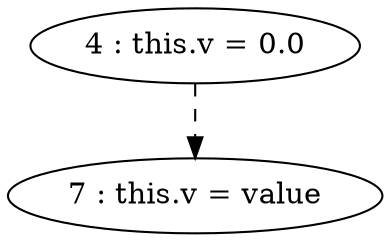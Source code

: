 digraph G {
"4 : this.v = 0.0"
"4 : this.v = 0.0" -> "7 : this.v = value" [style=dashed]
"7 : this.v = value"
}